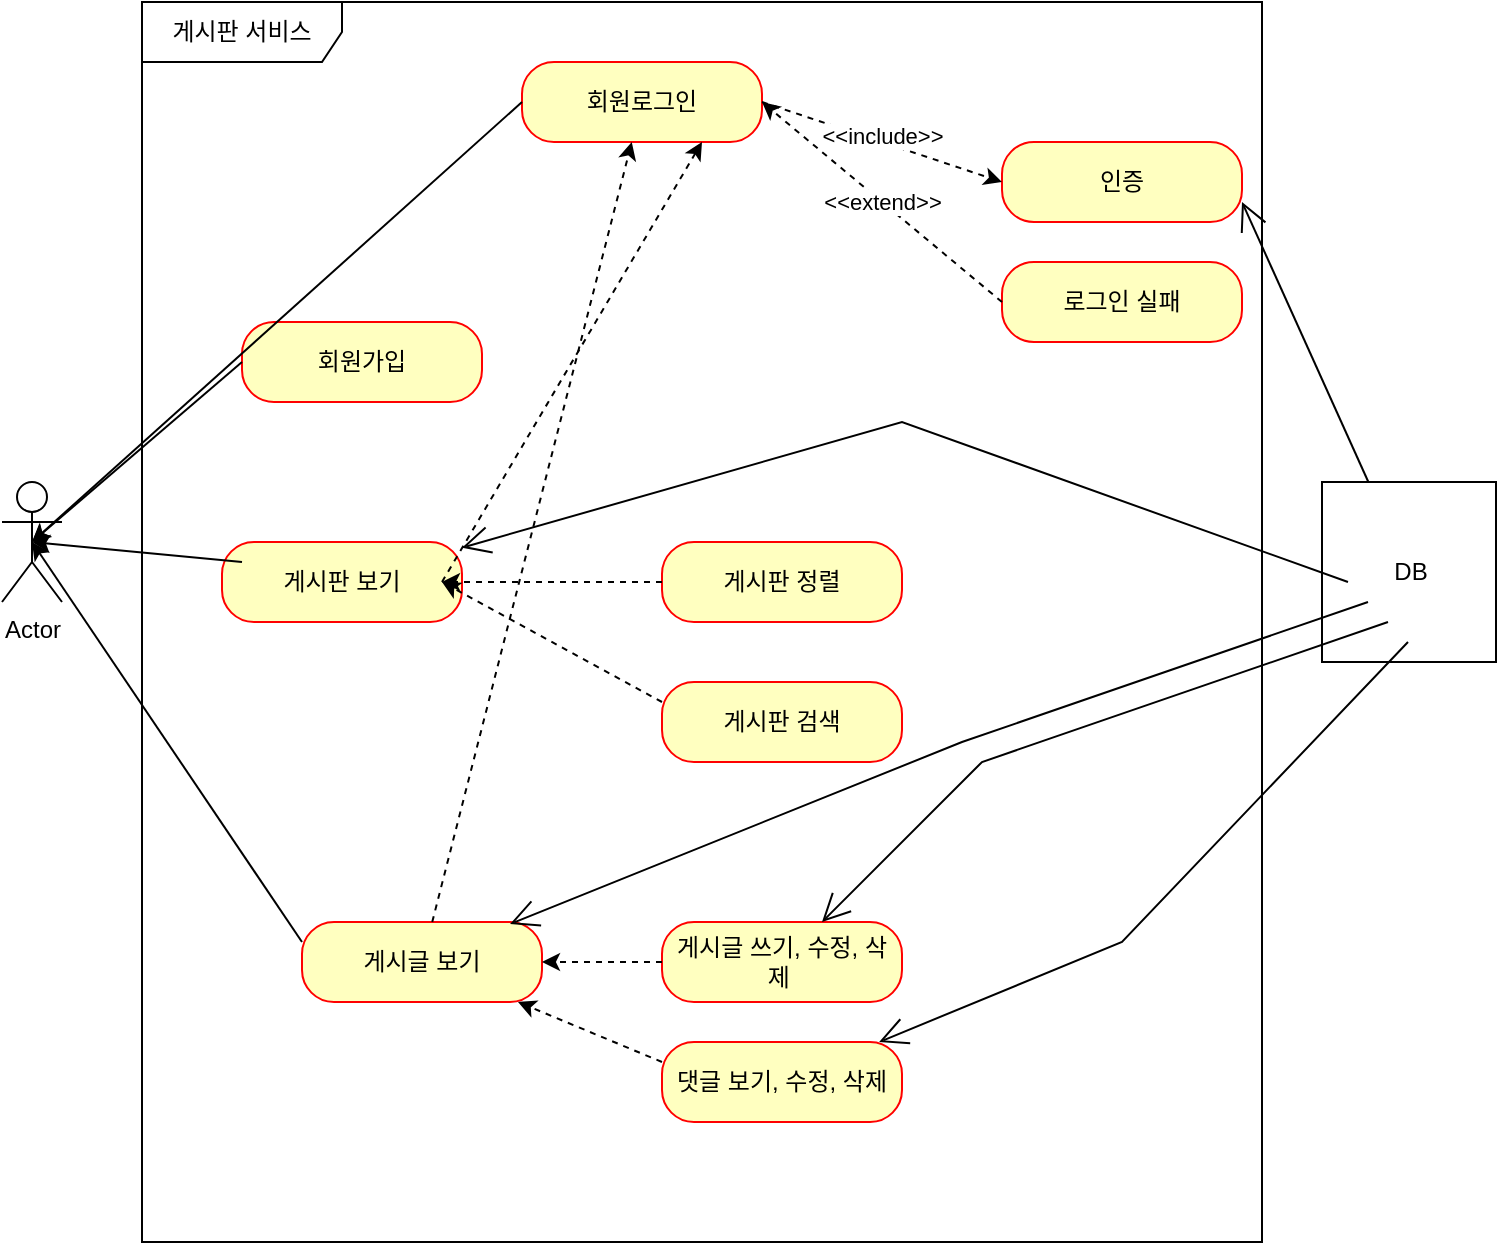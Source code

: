 <mxfile version="20.8.23" type="github">
  <diagram name="페이지-1" id="8QSef91ERr7HmXkmStwa">
    <mxGraphModel dx="954" dy="616" grid="1" gridSize="10" guides="1" tooltips="1" connect="1" arrows="1" fold="1" page="1" pageScale="1" pageWidth="827" pageHeight="1169" math="0" shadow="0">
      <root>
        <mxCell id="0" />
        <mxCell id="1" parent="0" />
        <mxCell id="jWsclMnvi68unU2X8P3X-1" value="Actor" style="shape=umlActor;verticalLabelPosition=bottom;verticalAlign=top;html=1;outlineConnect=0;" vertex="1" parent="1">
          <mxGeometry x="50" y="250" width="30" height="60" as="geometry" />
        </mxCell>
        <mxCell id="jWsclMnvi68unU2X8P3X-5" value="게시판 서비스" style="shape=umlFrame;whiteSpace=wrap;html=1;pointerEvents=0;width=100;height=30;" vertex="1" parent="1">
          <mxGeometry x="120" y="10" width="560" height="620" as="geometry" />
        </mxCell>
        <mxCell id="jWsclMnvi68unU2X8P3X-7" value="회원가입" style="rounded=1;whiteSpace=wrap;html=1;arcSize=40;fontColor=#000000;fillColor=#ffffc0;strokeColor=#ff0000;" vertex="1" parent="1">
          <mxGeometry x="170" y="170" width="120" height="40" as="geometry" />
        </mxCell>
        <mxCell id="jWsclMnvi68unU2X8P3X-9" value="게시판 보기" style="rounded=1;whiteSpace=wrap;html=1;arcSize=40;fontColor=#000000;fillColor=#ffffc0;strokeColor=#ff0000;" vertex="1" parent="1">
          <mxGeometry x="160" y="280" width="120" height="40" as="geometry" />
        </mxCell>
        <mxCell id="jWsclMnvi68unU2X8P3X-10" value="게시글 보기" style="rounded=1;whiteSpace=wrap;html=1;arcSize=40;fontColor=#000000;fillColor=#ffffc0;strokeColor=#ff0000;" vertex="1" parent="1">
          <mxGeometry x="200" y="470" width="120" height="40" as="geometry" />
        </mxCell>
        <mxCell id="jWsclMnvi68unU2X8P3X-11" value="회원로그인" style="rounded=1;whiteSpace=wrap;html=1;arcSize=40;fontColor=#000000;fillColor=#ffffc0;strokeColor=#ff0000;" vertex="1" parent="1">
          <mxGeometry x="310" y="40" width="120" height="40" as="geometry" />
        </mxCell>
        <mxCell id="jWsclMnvi68unU2X8P3X-12" value="인증" style="rounded=1;whiteSpace=wrap;html=1;arcSize=40;fontColor=#000000;fillColor=#ffffc0;strokeColor=#ff0000;" vertex="1" parent="1">
          <mxGeometry x="550" y="80" width="120" height="40" as="geometry" />
        </mxCell>
        <mxCell id="jWsclMnvi68unU2X8P3X-13" value="로그인 실패" style="rounded=1;whiteSpace=wrap;html=1;arcSize=40;fontColor=#000000;fillColor=#ffffc0;strokeColor=#ff0000;" vertex="1" parent="1">
          <mxGeometry x="550" y="140" width="120" height="40" as="geometry" />
        </mxCell>
        <mxCell id="jWsclMnvi68unU2X8P3X-14" value="게시판 정렬" style="rounded=1;whiteSpace=wrap;html=1;arcSize=40;fontColor=#000000;fillColor=#ffffc0;strokeColor=#ff0000;" vertex="1" parent="1">
          <mxGeometry x="380" y="280" width="120" height="40" as="geometry" />
        </mxCell>
        <mxCell id="jWsclMnvi68unU2X8P3X-15" value="게시판 검색" style="rounded=1;whiteSpace=wrap;html=1;arcSize=40;fontColor=#000000;fillColor=#ffffc0;strokeColor=#ff0000;" vertex="1" parent="1">
          <mxGeometry x="380" y="350" width="120" height="40" as="geometry" />
        </mxCell>
        <mxCell id="jWsclMnvi68unU2X8P3X-16" value="게시글 쓰기, 수정, 삭제&amp;nbsp;" style="rounded=1;whiteSpace=wrap;html=1;arcSize=40;fontColor=#000000;fillColor=#ffffc0;strokeColor=#ff0000;" vertex="1" parent="1">
          <mxGeometry x="380" y="470" width="120" height="40" as="geometry" />
        </mxCell>
        <mxCell id="jWsclMnvi68unU2X8P3X-17" value="댓글 보기, 수정, 삭제" style="rounded=1;whiteSpace=wrap;html=1;arcSize=40;fontColor=#000000;fillColor=#ffffc0;strokeColor=#ff0000;" vertex="1" parent="1">
          <mxGeometry x="380" y="530" width="120" height="40" as="geometry" />
        </mxCell>
        <mxCell id="jWsclMnvi68unU2X8P3X-35" value="" style="endArrow=classic;html=1;rounded=0;exitX=0;exitY=0.5;exitDx=0;exitDy=0;entryX=0.5;entryY=0.5;entryDx=0;entryDy=0;entryPerimeter=0;" edge="1" parent="1" source="jWsclMnvi68unU2X8P3X-11" target="jWsclMnvi68unU2X8P3X-1">
          <mxGeometry width="50" height="50" relative="1" as="geometry">
            <mxPoint x="450" y="320" as="sourcePoint" />
            <mxPoint x="500" y="270" as="targetPoint" />
          </mxGeometry>
        </mxCell>
        <mxCell id="jWsclMnvi68unU2X8P3X-36" value="" style="endArrow=classic;html=1;rounded=0;entryX=0.5;entryY=0.5;entryDx=0;entryDy=0;entryPerimeter=0;exitX=0;exitY=0.5;exitDx=0;exitDy=0;" edge="1" parent="1" source="jWsclMnvi68unU2X8P3X-7" target="jWsclMnvi68unU2X8P3X-1">
          <mxGeometry width="50" height="50" relative="1" as="geometry">
            <mxPoint x="450" y="320" as="sourcePoint" />
            <mxPoint x="500" y="270" as="targetPoint" />
          </mxGeometry>
        </mxCell>
        <mxCell id="jWsclMnvi68unU2X8P3X-37" value="" style="endArrow=classic;html=1;rounded=0;entryX=0.5;entryY=0.5;entryDx=0;entryDy=0;entryPerimeter=0;" edge="1" parent="1" target="jWsclMnvi68unU2X8P3X-1">
          <mxGeometry width="50" height="50" relative="1" as="geometry">
            <mxPoint x="170" y="290" as="sourcePoint" />
            <mxPoint x="500" y="270" as="targetPoint" />
          </mxGeometry>
        </mxCell>
        <mxCell id="jWsclMnvi68unU2X8P3X-38" value="" style="endArrow=classic;html=1;rounded=0;exitX=0;exitY=0.25;exitDx=0;exitDy=0;entryX=0.5;entryY=0.5;entryDx=0;entryDy=0;entryPerimeter=0;" edge="1" parent="1" source="jWsclMnvi68unU2X8P3X-10" target="jWsclMnvi68unU2X8P3X-1">
          <mxGeometry width="50" height="50" relative="1" as="geometry">
            <mxPoint x="450" y="320" as="sourcePoint" />
            <mxPoint x="500" y="270" as="targetPoint" />
          </mxGeometry>
        </mxCell>
        <mxCell id="jWsclMnvi68unU2X8P3X-41" value="&amp;lt;&amp;lt;extend&amp;gt;&amp;gt;" style="endArrow=classic;html=1;rounded=0;strokeColor=default;dashed=1;exitX=0;exitY=0.5;exitDx=0;exitDy=0;entryX=1;entryY=0.5;entryDx=0;entryDy=0;" edge="1" parent="1" source="jWsclMnvi68unU2X8P3X-13" target="jWsclMnvi68unU2X8P3X-11">
          <mxGeometry width="50" height="50" relative="1" as="geometry">
            <mxPoint x="450" y="320" as="sourcePoint" />
            <mxPoint x="500" y="270" as="targetPoint" />
          </mxGeometry>
        </mxCell>
        <mxCell id="jWsclMnvi68unU2X8P3X-43" value="" style="endArrow=classic;html=1;rounded=0;dashed=1;strokeColor=default;entryX=0;entryY=0.5;entryDx=0;entryDy=0;exitX=1;exitY=0.5;exitDx=0;exitDy=0;" edge="1" parent="1" source="jWsclMnvi68unU2X8P3X-11" target="jWsclMnvi68unU2X8P3X-12">
          <mxGeometry width="50" height="50" relative="1" as="geometry">
            <mxPoint x="450" y="320" as="sourcePoint" />
            <mxPoint x="500" y="270" as="targetPoint" />
          </mxGeometry>
        </mxCell>
        <mxCell id="jWsclMnvi68unU2X8P3X-44" value="&amp;lt;&amp;lt;include&amp;gt;&amp;gt;" style="edgeLabel;html=1;align=center;verticalAlign=middle;resizable=0;points=[];" vertex="1" connectable="0" parent="jWsclMnvi68unU2X8P3X-43">
          <mxGeometry x="-0.01" y="3" relative="1" as="geometry">
            <mxPoint as="offset" />
          </mxGeometry>
        </mxCell>
        <mxCell id="jWsclMnvi68unU2X8P3X-45" value="" style="endArrow=classic;html=1;rounded=0;dashed=1;strokeColor=default;" edge="1" parent="1" source="jWsclMnvi68unU2X8P3X-10" target="jWsclMnvi68unU2X8P3X-11">
          <mxGeometry width="50" height="50" relative="1" as="geometry">
            <mxPoint x="450" y="320" as="sourcePoint" />
            <mxPoint x="500" y="270" as="targetPoint" />
          </mxGeometry>
        </mxCell>
        <mxCell id="jWsclMnvi68unU2X8P3X-46" value="" style="endArrow=classic;html=1;rounded=0;dashed=1;strokeColor=default;entryX=0.75;entryY=1;entryDx=0;entryDy=0;" edge="1" parent="1" target="jWsclMnvi68unU2X8P3X-11">
          <mxGeometry width="50" height="50" relative="1" as="geometry">
            <mxPoint x="270" y="300" as="sourcePoint" />
            <mxPoint x="500" y="270" as="targetPoint" />
          </mxGeometry>
        </mxCell>
        <mxCell id="jWsclMnvi68unU2X8P3X-47" value="" style="endArrow=classic;html=1;rounded=0;dashed=1;strokeColor=default;" edge="1" parent="1" source="jWsclMnvi68unU2X8P3X-14">
          <mxGeometry width="50" height="50" relative="1" as="geometry">
            <mxPoint x="450" y="320" as="sourcePoint" />
            <mxPoint x="270" y="300" as="targetPoint" />
          </mxGeometry>
        </mxCell>
        <mxCell id="jWsclMnvi68unU2X8P3X-48" value="" style="endArrow=classic;html=1;rounded=0;dashed=1;strokeColor=default;exitX=0;exitY=0.25;exitDx=0;exitDy=0;" edge="1" parent="1" source="jWsclMnvi68unU2X8P3X-15">
          <mxGeometry width="50" height="50" relative="1" as="geometry">
            <mxPoint x="450" y="320" as="sourcePoint" />
            <mxPoint x="270" y="300" as="targetPoint" />
          </mxGeometry>
        </mxCell>
        <mxCell id="jWsclMnvi68unU2X8P3X-49" value="" style="endArrow=classic;html=1;rounded=0;dashed=1;strokeColor=default;entryX=1;entryY=0.5;entryDx=0;entryDy=0;" edge="1" parent="1" source="jWsclMnvi68unU2X8P3X-16" target="jWsclMnvi68unU2X8P3X-10">
          <mxGeometry width="50" height="50" relative="1" as="geometry">
            <mxPoint x="450" y="320" as="sourcePoint" />
            <mxPoint x="500" y="270" as="targetPoint" />
          </mxGeometry>
        </mxCell>
        <mxCell id="jWsclMnvi68unU2X8P3X-51" value="" style="endArrow=classic;html=1;rounded=0;dashed=1;strokeColor=default;exitX=0;exitY=0.25;exitDx=0;exitDy=0;" edge="1" parent="1" source="jWsclMnvi68unU2X8P3X-17" target="jWsclMnvi68unU2X8P3X-10">
          <mxGeometry width="50" height="50" relative="1" as="geometry">
            <mxPoint x="390" y="500" as="sourcePoint" />
            <mxPoint x="330" y="500" as="targetPoint" />
          </mxGeometry>
        </mxCell>
        <mxCell id="jWsclMnvi68unU2X8P3X-52" value="DB" style="html=1;" vertex="1" parent="1">
          <mxGeometry x="710" y="250" width="87" height="90" as="geometry" />
        </mxCell>
        <mxCell id="jWsclMnvi68unU2X8P3X-55" value="" style="endArrow=open;endFill=1;endSize=12;html=1;rounded=0;strokeColor=default;entryX=1;entryY=0.75;entryDx=0;entryDy=0;" edge="1" parent="1" source="jWsclMnvi68unU2X8P3X-52" target="jWsclMnvi68unU2X8P3X-12">
          <mxGeometry width="160" relative="1" as="geometry">
            <mxPoint x="560" y="294.5" as="sourcePoint" />
            <mxPoint x="720" y="170" as="targetPoint" />
          </mxGeometry>
        </mxCell>
        <mxCell id="jWsclMnvi68unU2X8P3X-56" value="" style="endArrow=open;endFill=1;endSize=12;html=1;rounded=0;strokeColor=default;" edge="1" parent="1" target="jWsclMnvi68unU2X8P3X-9">
          <mxGeometry width="160" relative="1" as="geometry">
            <mxPoint x="723" y="300" as="sourcePoint" />
            <mxPoint x="660" y="160" as="targetPoint" />
            <Array as="points">
              <mxPoint x="500" y="220" />
            </Array>
          </mxGeometry>
        </mxCell>
        <mxCell id="jWsclMnvi68unU2X8P3X-57" value="" style="endArrow=open;endFill=1;endSize=12;html=1;rounded=0;strokeColor=default;entryX=0.867;entryY=0.025;entryDx=0;entryDy=0;entryPerimeter=0;" edge="1" parent="1" target="jWsclMnvi68unU2X8P3X-10">
          <mxGeometry width="160" relative="1" as="geometry">
            <mxPoint x="733" y="310" as="sourcePoint" />
            <mxPoint x="290" y="293" as="targetPoint" />
            <Array as="points">
              <mxPoint x="530" y="380" />
            </Array>
          </mxGeometry>
        </mxCell>
        <mxCell id="jWsclMnvi68unU2X8P3X-59" value="" style="endArrow=open;endFill=1;endSize=12;html=1;rounded=0;strokeColor=default;" edge="1" parent="1" target="jWsclMnvi68unU2X8P3X-16">
          <mxGeometry width="160" relative="1" as="geometry">
            <mxPoint x="743" y="320" as="sourcePoint" />
            <mxPoint x="314" y="481" as="targetPoint" />
            <Array as="points">
              <mxPoint x="540" y="390" />
            </Array>
          </mxGeometry>
        </mxCell>
        <mxCell id="jWsclMnvi68unU2X8P3X-60" value="" style="endArrow=open;endFill=1;endSize=12;html=1;rounded=0;strokeColor=default;" edge="1" parent="1" target="jWsclMnvi68unU2X8P3X-17">
          <mxGeometry width="160" relative="1" as="geometry">
            <mxPoint x="753" y="330" as="sourcePoint" />
            <mxPoint x="470" y="480" as="targetPoint" />
            <Array as="points">
              <mxPoint x="610" y="480" />
            </Array>
          </mxGeometry>
        </mxCell>
      </root>
    </mxGraphModel>
  </diagram>
</mxfile>
